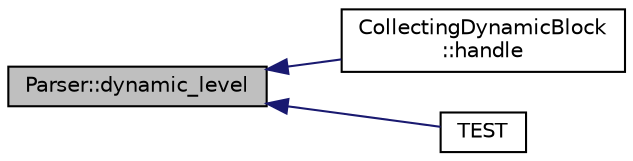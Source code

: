 digraph "Parser::dynamic_level"
{
 // INTERACTIVE_SVG=YES
  edge [fontname="Helvetica",fontsize="10",labelfontname="Helvetica",labelfontsize="10"];
  node [fontname="Helvetica",fontsize="10",shape=record];
  rankdir="LR";
  Node1 [label="Parser::dynamic_level",height=0.2,width=0.4,color="black", fillcolor="grey75", style="filled" fontcolor="black"];
  Node1 -> Node2 [dir="back",color="midnightblue",fontsize="10",style="solid",fontname="Helvetica"];
  Node2 [label="CollectingDynamicBlock\l::handle",height=0.2,width=0.4,color="black", fillcolor="white", style="filled",URL="$class_collecting_dynamic_block.html#a1b24141d8337e1b097f1114f6285396d"];
  Node1 -> Node3 [dir="back",color="midnightblue",fontsize="10",style="solid",fontname="Helvetica"];
  Node3 [label="TEST",height=0.2,width=0.4,color="black", fillcolor="white", style="filled",URL="$test__bulk_8cpp.html#ae2449c5fac824a37e2de2fd552489499"];
}
